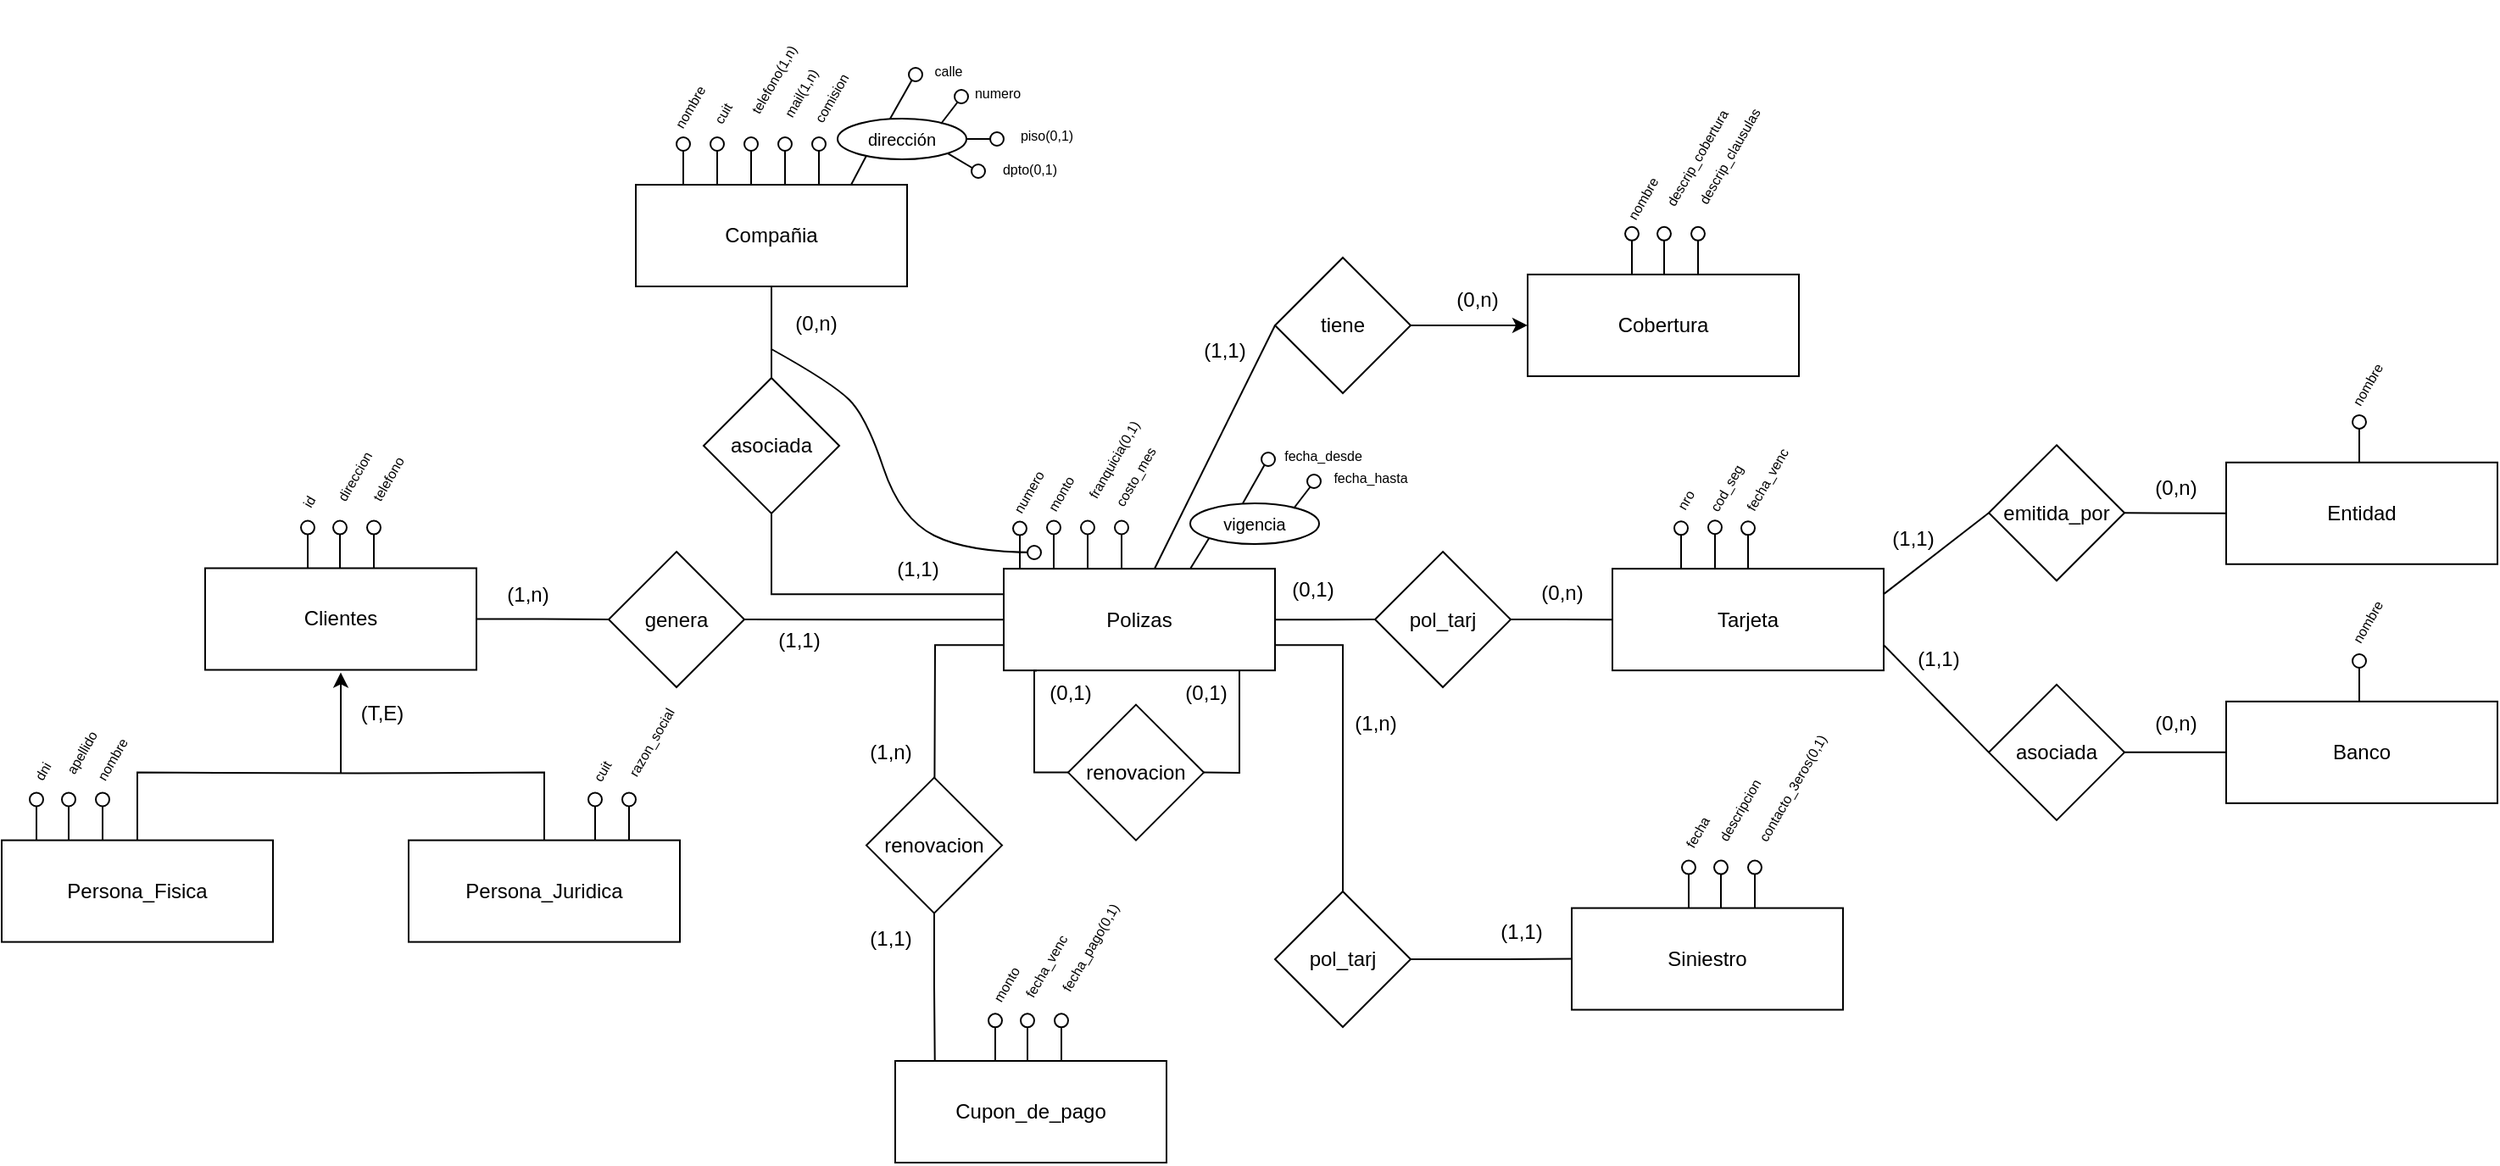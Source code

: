 <mxfile version="26.1.1">
  <diagram name="Page-1" id="GqUmpZvGIh4dHvEs5y8a">
    <mxGraphModel dx="-881" dy="455" grid="1" gridSize="10" guides="1" tooltips="1" connect="1" arrows="1" fold="1" page="1" pageScale="1" pageWidth="850" pageHeight="1100" math="0" shadow="0">
      <root>
        <mxCell id="0" />
        <mxCell id="1" parent="0" />
        <mxCell id="Q4PtB8VEEmsm6MJClJGm-413" style="edgeStyle=orthogonalEdgeStyle;rounded=0;orthogonalLoop=1;jettySize=auto;html=1;entryX=0.5;entryY=0;entryDx=0;entryDy=0;endArrow=none;startFill=0;" edge="1" parent="1" source="Q4PtB8VEEmsm6MJClJGm-177" target="Q4PtB8VEEmsm6MJClJGm-412">
          <mxGeometry relative="1" as="geometry" />
        </mxCell>
        <mxCell id="Q4PtB8VEEmsm6MJClJGm-177" value="Compañia" style="rounded=0;whiteSpace=wrap;html=1;" vertex="1" parent="1">
          <mxGeometry x="2304" y="253.0" width="160" height="60" as="geometry" />
        </mxCell>
        <mxCell id="Q4PtB8VEEmsm6MJClJGm-481" style="edgeStyle=orthogonalEdgeStyle;rounded=0;orthogonalLoop=1;jettySize=auto;html=1;entryX=0;entryY=0.5;entryDx=0;entryDy=0;endArrow=none;startFill=0;" edge="1" parent="1" source="Q4PtB8VEEmsm6MJClJGm-178" target="Q4PtB8VEEmsm6MJClJGm-479">
          <mxGeometry relative="1" as="geometry" />
        </mxCell>
        <mxCell id="Q4PtB8VEEmsm6MJClJGm-178" value="Clientes" style="rounded=0;whiteSpace=wrap;html=1;" vertex="1" parent="1">
          <mxGeometry x="2050" y="479.26" width="160" height="60" as="geometry" />
        </mxCell>
        <mxCell id="Q4PtB8VEEmsm6MJClJGm-410" style="edgeStyle=orthogonalEdgeStyle;rounded=0;orthogonalLoop=1;jettySize=auto;html=1;entryX=0;entryY=0.5;entryDx=0;entryDy=0;endArrow=none;startFill=0;" edge="1" parent="1" source="Q4PtB8VEEmsm6MJClJGm-179" target="Q4PtB8VEEmsm6MJClJGm-397">
          <mxGeometry relative="1" as="geometry" />
        </mxCell>
        <mxCell id="Q4PtB8VEEmsm6MJClJGm-411" style="edgeStyle=orthogonalEdgeStyle;rounded=0;orthogonalLoop=1;jettySize=auto;html=1;exitX=0;exitY=0.25;exitDx=0;exitDy=0;entryX=0.5;entryY=1;entryDx=0;entryDy=0;endArrow=none;startFill=0;" edge="1" parent="1" source="Q4PtB8VEEmsm6MJClJGm-179" target="Q4PtB8VEEmsm6MJClJGm-412">
          <mxGeometry relative="1" as="geometry">
            <mxPoint x="2380" y="495" as="targetPoint" />
          </mxGeometry>
        </mxCell>
        <mxCell id="Q4PtB8VEEmsm6MJClJGm-441" style="edgeStyle=orthogonalEdgeStyle;rounded=0;orthogonalLoop=1;jettySize=auto;html=1;exitX=0;exitY=0.75;exitDx=0;exitDy=0;endArrow=none;endFill=1;startFill=0;" edge="1" parent="1" source="Q4PtB8VEEmsm6MJClJGm-179">
          <mxGeometry relative="1" as="geometry">
            <mxPoint x="2480" y="660" as="targetPoint" />
          </mxGeometry>
        </mxCell>
        <mxCell id="Q4PtB8VEEmsm6MJClJGm-475" style="edgeStyle=orthogonalEdgeStyle;rounded=0;orthogonalLoop=1;jettySize=auto;html=1;exitX=1;exitY=0.75;exitDx=0;exitDy=0;entryX=0.5;entryY=0;entryDx=0;entryDy=0;endArrow=none;startFill=0;" edge="1" parent="1" source="Q4PtB8VEEmsm6MJClJGm-179" target="Q4PtB8VEEmsm6MJClJGm-472">
          <mxGeometry relative="1" as="geometry" />
        </mxCell>
        <mxCell id="Q4PtB8VEEmsm6MJClJGm-480" style="edgeStyle=orthogonalEdgeStyle;rounded=0;orthogonalLoop=1;jettySize=auto;html=1;entryX=1;entryY=0.5;entryDx=0;entryDy=0;endArrow=none;startFill=0;" edge="1" parent="1" source="Q4PtB8VEEmsm6MJClJGm-179" target="Q4PtB8VEEmsm6MJClJGm-479">
          <mxGeometry relative="1" as="geometry" />
        </mxCell>
        <mxCell id="Q4PtB8VEEmsm6MJClJGm-179" value="Polizas" style="rounded=0;whiteSpace=wrap;html=1;" vertex="1" parent="1">
          <mxGeometry x="2521" y="479.58" width="160" height="60" as="geometry" />
        </mxCell>
        <mxCell id="Q4PtB8VEEmsm6MJClJGm-181" value="" style="group" vertex="1" connectable="0" parent="1">
          <mxGeometry x="2328" y="225.002" width="8" height="28" as="geometry" />
        </mxCell>
        <mxCell id="Q4PtB8VEEmsm6MJClJGm-182" value="" style="ellipse;whiteSpace=wrap;html=1;aspect=fixed;fillColor=light-dark(#FFFFFF,#FFFFFF);" vertex="1" parent="Q4PtB8VEEmsm6MJClJGm-181">
          <mxGeometry width="8" height="8" as="geometry" />
        </mxCell>
        <mxCell id="Q4PtB8VEEmsm6MJClJGm-183" style="edgeStyle=orthogonalEdgeStyle;rounded=0;orthogonalLoop=1;jettySize=auto;html=1;endArrow=none;startFill=0;" edge="1" parent="Q4PtB8VEEmsm6MJClJGm-181">
          <mxGeometry relative="1" as="geometry">
            <mxPoint x="4" y="28" as="targetPoint" />
            <mxPoint x="4" y="8" as="sourcePoint" />
          </mxGeometry>
        </mxCell>
        <mxCell id="Q4PtB8VEEmsm6MJClJGm-184" value="&lt;font style=&quot;font-size: 8px;&quot;&gt;nombre&lt;/font&gt;" style="text;html=1;align=center;verticalAlign=middle;resizable=0;points=[];autosize=1;strokeColor=none;fillColor=none;rotation=-60;" vertex="1" parent="1">
          <mxGeometry x="2310" y="192.002" width="50" height="30" as="geometry" />
        </mxCell>
        <mxCell id="Q4PtB8VEEmsm6MJClJGm-185" value="" style="group" vertex="1" connectable="0" parent="1">
          <mxGeometry x="2348" y="225.002" width="8" height="28" as="geometry" />
        </mxCell>
        <mxCell id="Q4PtB8VEEmsm6MJClJGm-186" value="" style="ellipse;whiteSpace=wrap;html=1;aspect=fixed;" vertex="1" parent="Q4PtB8VEEmsm6MJClJGm-185">
          <mxGeometry width="8" height="8" as="geometry" />
        </mxCell>
        <mxCell id="Q4PtB8VEEmsm6MJClJGm-187" style="edgeStyle=orthogonalEdgeStyle;rounded=0;orthogonalLoop=1;jettySize=auto;html=1;endArrow=none;startFill=0;" edge="1" parent="Q4PtB8VEEmsm6MJClJGm-185">
          <mxGeometry relative="1" as="geometry">
            <mxPoint x="4" y="28" as="targetPoint" />
            <mxPoint x="4" y="8" as="sourcePoint" />
          </mxGeometry>
        </mxCell>
        <mxCell id="Q4PtB8VEEmsm6MJClJGm-188" value="&lt;font style=&quot;font-size: 8px;&quot;&gt;cuit&lt;/font&gt;" style="text;html=1;align=center;verticalAlign=middle;resizable=0;points=[];autosize=1;strokeColor=none;fillColor=none;rotation=-60;" vertex="1" parent="1">
          <mxGeometry x="2334" y="195.542" width="40" height="30" as="geometry" />
        </mxCell>
        <mxCell id="Q4PtB8VEEmsm6MJClJGm-193" value="" style="group" vertex="1" connectable="0" parent="1">
          <mxGeometry x="2368" y="225.002" width="8" height="28" as="geometry" />
        </mxCell>
        <mxCell id="Q4PtB8VEEmsm6MJClJGm-194" value="" style="ellipse;whiteSpace=wrap;html=1;aspect=fixed;" vertex="1" parent="Q4PtB8VEEmsm6MJClJGm-193">
          <mxGeometry width="8" height="8" as="geometry" />
        </mxCell>
        <mxCell id="Q4PtB8VEEmsm6MJClJGm-195" style="edgeStyle=orthogonalEdgeStyle;rounded=0;orthogonalLoop=1;jettySize=auto;html=1;endArrow=none;startFill=0;" edge="1" parent="Q4PtB8VEEmsm6MJClJGm-193">
          <mxGeometry relative="1" as="geometry">
            <mxPoint x="4" y="28" as="targetPoint" />
            <mxPoint x="4" y="8" as="sourcePoint" />
          </mxGeometry>
        </mxCell>
        <mxCell id="Q4PtB8VEEmsm6MJClJGm-196" value="&lt;font style=&quot;font-size: 8px;&quot;&gt;telefono(1,n)&lt;/font&gt;" style="text;html=1;align=center;verticalAlign=middle;resizable=0;points=[];autosize=1;strokeColor=none;fillColor=none;rotation=-60;" vertex="1" parent="1">
          <mxGeometry x="2339" y="175.542" width="90" height="30" as="geometry" />
        </mxCell>
        <mxCell id="Q4PtB8VEEmsm6MJClJGm-197" value="" style="group" vertex="1" connectable="0" parent="1">
          <mxGeometry x="2388" y="225.002" width="8" height="28" as="geometry" />
        </mxCell>
        <mxCell id="Q4PtB8VEEmsm6MJClJGm-198" value="" style="ellipse;whiteSpace=wrap;html=1;aspect=fixed;" vertex="1" parent="Q4PtB8VEEmsm6MJClJGm-197">
          <mxGeometry width="8" height="8" as="geometry" />
        </mxCell>
        <mxCell id="Q4PtB8VEEmsm6MJClJGm-199" style="edgeStyle=orthogonalEdgeStyle;rounded=0;orthogonalLoop=1;jettySize=auto;html=1;endArrow=none;startFill=0;" edge="1" parent="Q4PtB8VEEmsm6MJClJGm-197">
          <mxGeometry relative="1" as="geometry">
            <mxPoint x="4" y="28" as="targetPoint" />
            <mxPoint x="4" y="8" as="sourcePoint" />
          </mxGeometry>
        </mxCell>
        <mxCell id="Q4PtB8VEEmsm6MJClJGm-200" value="&lt;font style=&quot;font-size: 8px;&quot;&gt;mail(1,n)&lt;/font&gt;" style="text;html=1;align=center;verticalAlign=middle;resizable=0;points=[];autosize=1;strokeColor=none;fillColor=none;rotation=-60;" vertex="1" parent="1">
          <mxGeometry x="2365" y="183.542" width="70" height="30" as="geometry" />
        </mxCell>
        <mxCell id="Q4PtB8VEEmsm6MJClJGm-201" value="" style="group" vertex="1" connectable="0" parent="1">
          <mxGeometry x="2408" y="225.002" width="8" height="28" as="geometry" />
        </mxCell>
        <mxCell id="Q4PtB8VEEmsm6MJClJGm-202" value="" style="ellipse;whiteSpace=wrap;html=1;aspect=fixed;" vertex="1" parent="Q4PtB8VEEmsm6MJClJGm-201">
          <mxGeometry width="8" height="8" as="geometry" />
        </mxCell>
        <mxCell id="Q4PtB8VEEmsm6MJClJGm-203" style="edgeStyle=orthogonalEdgeStyle;rounded=0;orthogonalLoop=1;jettySize=auto;html=1;endArrow=none;startFill=0;" edge="1" parent="Q4PtB8VEEmsm6MJClJGm-201">
          <mxGeometry relative="1" as="geometry">
            <mxPoint x="4" y="28" as="targetPoint" />
            <mxPoint x="4" y="8" as="sourcePoint" />
          </mxGeometry>
        </mxCell>
        <mxCell id="Q4PtB8VEEmsm6MJClJGm-204" value="&lt;font style=&quot;font-size: 8px;&quot;&gt;comision&lt;/font&gt;" style="text;html=1;align=center;verticalAlign=middle;resizable=0;points=[];autosize=1;strokeColor=none;fillColor=none;rotation=-60;" vertex="1" parent="1">
          <mxGeometry x="2388" y="186.542" width="60" height="30" as="geometry" />
        </mxCell>
        <mxCell id="Q4PtB8VEEmsm6MJClJGm-209" value="" style="group" vertex="1" connectable="0" parent="1">
          <mxGeometry x="2106.5" y="451.262" width="8" height="28" as="geometry" />
        </mxCell>
        <mxCell id="Q4PtB8VEEmsm6MJClJGm-210" value="" style="ellipse;whiteSpace=wrap;html=1;aspect=fixed;fillColor=light-dark(#FFFFFF,#FFFFFF);" vertex="1" parent="Q4PtB8VEEmsm6MJClJGm-209">
          <mxGeometry width="8" height="8" as="geometry" />
        </mxCell>
        <mxCell id="Q4PtB8VEEmsm6MJClJGm-211" style="edgeStyle=orthogonalEdgeStyle;rounded=0;orthogonalLoop=1;jettySize=auto;html=1;endArrow=none;startFill=0;" edge="1" parent="Q4PtB8VEEmsm6MJClJGm-209">
          <mxGeometry relative="1" as="geometry">
            <mxPoint x="4" y="28" as="targetPoint" />
            <mxPoint x="4" y="8" as="sourcePoint" />
          </mxGeometry>
        </mxCell>
        <mxCell id="Q4PtB8VEEmsm6MJClJGm-212" value="&lt;font style=&quot;font-size: 8px;&quot;&gt;id&lt;/font&gt;" style="text;html=1;align=center;verticalAlign=middle;resizable=0;points=[];autosize=1;strokeColor=none;fillColor=none;rotation=-60;" vertex="1" parent="1">
          <mxGeometry x="2095" y="424.802" width="30" height="30" as="geometry" />
        </mxCell>
        <mxCell id="Q4PtB8VEEmsm6MJClJGm-213" value="" style="group" vertex="1" connectable="0" parent="1">
          <mxGeometry x="2125.5" y="451.262" width="8" height="28" as="geometry" />
        </mxCell>
        <mxCell id="Q4PtB8VEEmsm6MJClJGm-214" value="" style="ellipse;whiteSpace=wrap;html=1;aspect=fixed;" vertex="1" parent="Q4PtB8VEEmsm6MJClJGm-213">
          <mxGeometry width="8" height="8" as="geometry" />
        </mxCell>
        <mxCell id="Q4PtB8VEEmsm6MJClJGm-215" style="edgeStyle=orthogonalEdgeStyle;rounded=0;orthogonalLoop=1;jettySize=auto;html=1;endArrow=none;startFill=0;" edge="1" parent="Q4PtB8VEEmsm6MJClJGm-213">
          <mxGeometry relative="1" as="geometry">
            <mxPoint x="4" y="28" as="targetPoint" />
            <mxPoint x="4" y="8" as="sourcePoint" />
          </mxGeometry>
        </mxCell>
        <mxCell id="Q4PtB8VEEmsm6MJClJGm-216" value="&lt;font style=&quot;font-size: 8px;&quot;&gt;direccion&lt;/font&gt;" style="text;html=1;align=center;verticalAlign=middle;resizable=0;points=[];autosize=1;strokeColor=none;fillColor=none;rotation=-60;" vertex="1" parent="1">
          <mxGeometry x="2102" y="409.802" width="70" height="30" as="geometry" />
        </mxCell>
        <mxCell id="Q4PtB8VEEmsm6MJClJGm-217" value="" style="group" vertex="1" connectable="0" parent="1">
          <mxGeometry x="2145.5" y="451.262" width="8" height="28" as="geometry" />
        </mxCell>
        <mxCell id="Q4PtB8VEEmsm6MJClJGm-218" value="" style="ellipse;whiteSpace=wrap;html=1;aspect=fixed;" vertex="1" parent="Q4PtB8VEEmsm6MJClJGm-217">
          <mxGeometry width="8" height="8" as="geometry" />
        </mxCell>
        <mxCell id="Q4PtB8VEEmsm6MJClJGm-219" style="edgeStyle=orthogonalEdgeStyle;rounded=0;orthogonalLoop=1;jettySize=auto;html=1;endArrow=none;startFill=0;" edge="1" parent="Q4PtB8VEEmsm6MJClJGm-217">
          <mxGeometry relative="1" as="geometry">
            <mxPoint x="4" y="28" as="targetPoint" />
            <mxPoint x="4" y="8" as="sourcePoint" />
          </mxGeometry>
        </mxCell>
        <mxCell id="Q4PtB8VEEmsm6MJClJGm-220" value="&lt;font style=&quot;font-size: 8px;&quot;&gt;telefono&lt;/font&gt;" style="text;html=1;align=center;verticalAlign=middle;resizable=0;points=[];autosize=1;strokeColor=none;fillColor=none;rotation=-60;" vertex="1" parent="1">
          <mxGeometry x="2126.5" y="411.802" width="60" height="30" as="geometry" />
        </mxCell>
        <mxCell id="Q4PtB8VEEmsm6MJClJGm-233" value="Persona_Fisica" style="rounded=0;whiteSpace=wrap;html=1;" vertex="1" parent="1">
          <mxGeometry x="1930" y="639.8" width="160" height="60" as="geometry" />
        </mxCell>
        <mxCell id="Q4PtB8VEEmsm6MJClJGm-234" value="Persona_Juridica" style="rounded=0;whiteSpace=wrap;html=1;" vertex="1" parent="1">
          <mxGeometry x="2170" y="639.8" width="160" height="60" as="geometry" />
        </mxCell>
        <mxCell id="Q4PtB8VEEmsm6MJClJGm-235" value="" style="endArrow=none;startArrow=none;html=1;rounded=0;exitX=0.5;exitY=0;exitDx=0;exitDy=0;startFill=0;" edge="1" parent="1" source="Q4PtB8VEEmsm6MJClJGm-233">
          <mxGeometry width="50" height="50" relative="1" as="geometry">
            <mxPoint x="2020" y="638.8" as="sourcePoint" />
            <mxPoint x="2250" y="639.8" as="targetPoint" />
            <Array as="points">
              <mxPoint x="2010" y="599.8" />
              <mxPoint x="2140" y="600.26" />
              <mxPoint x="2250" y="599.8" />
            </Array>
          </mxGeometry>
        </mxCell>
        <mxCell id="Q4PtB8VEEmsm6MJClJGm-236" value="" style="endArrow=classic;html=1;rounded=0;entryX=0.5;entryY=1;entryDx=0;entryDy=0;endFill=1;" edge="1" parent="1">
          <mxGeometry width="50" height="50" relative="1" as="geometry">
            <mxPoint x="2130" y="600.26" as="sourcePoint" />
            <mxPoint x="2130" y="540.8" as="targetPoint" />
          </mxGeometry>
        </mxCell>
        <mxCell id="Q4PtB8VEEmsm6MJClJGm-237" value="(T,E)" style="text;html=1;align=center;verticalAlign=middle;resizable=0;points=[];autosize=1;strokeColor=none;fillColor=none;" vertex="1" parent="1">
          <mxGeometry x="2124" y="550.26" width="60" height="30" as="geometry" />
        </mxCell>
        <mxCell id="Q4PtB8VEEmsm6MJClJGm-238" value="" style="group" vertex="1" connectable="0" parent="1">
          <mxGeometry x="1946.5" y="611.722" width="8" height="28" as="geometry" />
        </mxCell>
        <mxCell id="Q4PtB8VEEmsm6MJClJGm-239" value="" style="ellipse;whiteSpace=wrap;html=1;aspect=fixed;fillColor=light-dark(#FFFFFF,transparent);" vertex="1" parent="Q4PtB8VEEmsm6MJClJGm-238">
          <mxGeometry width="8" height="8" as="geometry" />
        </mxCell>
        <mxCell id="Q4PtB8VEEmsm6MJClJGm-240" style="edgeStyle=orthogonalEdgeStyle;rounded=0;orthogonalLoop=1;jettySize=auto;html=1;endArrow=none;startFill=0;" edge="1" parent="Q4PtB8VEEmsm6MJClJGm-238">
          <mxGeometry relative="1" as="geometry">
            <mxPoint x="4" y="28" as="targetPoint" />
            <mxPoint x="4" y="8" as="sourcePoint" />
          </mxGeometry>
        </mxCell>
        <mxCell id="Q4PtB8VEEmsm6MJClJGm-241" value="&lt;font style=&quot;font-size: 8px;&quot;&gt;dni&lt;/font&gt;" style="text;html=1;align=center;verticalAlign=middle;resizable=0;points=[];autosize=1;strokeColor=none;fillColor=none;rotation=-60;" vertex="1" parent="1">
          <mxGeometry x="1933" y="583.802" width="40" height="30" as="geometry" />
        </mxCell>
        <mxCell id="Q4PtB8VEEmsm6MJClJGm-242" value="" style="group" vertex="1" connectable="0" parent="1">
          <mxGeometry x="1965.5" y="611.722" width="8" height="28" as="geometry" />
        </mxCell>
        <mxCell id="Q4PtB8VEEmsm6MJClJGm-243" value="" style="ellipse;whiteSpace=wrap;html=1;aspect=fixed;" vertex="1" parent="Q4PtB8VEEmsm6MJClJGm-242">
          <mxGeometry width="8" height="8" as="geometry" />
        </mxCell>
        <mxCell id="Q4PtB8VEEmsm6MJClJGm-244" style="edgeStyle=orthogonalEdgeStyle;rounded=0;orthogonalLoop=1;jettySize=auto;html=1;endArrow=none;startFill=0;" edge="1" parent="Q4PtB8VEEmsm6MJClJGm-242">
          <mxGeometry relative="1" as="geometry">
            <mxPoint x="4" y="28" as="targetPoint" />
            <mxPoint x="4" y="8" as="sourcePoint" />
          </mxGeometry>
        </mxCell>
        <mxCell id="Q4PtB8VEEmsm6MJClJGm-245" value="&lt;font style=&quot;font-size: 8px;&quot;&gt;apellido&lt;/font&gt;" style="text;html=1;align=center;verticalAlign=middle;resizable=0;points=[];autosize=1;strokeColor=none;fillColor=none;rotation=-60;" vertex="1" parent="1">
          <mxGeometry x="1946" y="572.802" width="60" height="30" as="geometry" />
        </mxCell>
        <mxCell id="Q4PtB8VEEmsm6MJClJGm-246" value="" style="group" vertex="1" connectable="0" parent="1">
          <mxGeometry x="1985.5" y="611.722" width="8" height="28" as="geometry" />
        </mxCell>
        <mxCell id="Q4PtB8VEEmsm6MJClJGm-247" value="" style="ellipse;whiteSpace=wrap;html=1;aspect=fixed;" vertex="1" parent="Q4PtB8VEEmsm6MJClJGm-246">
          <mxGeometry width="8" height="8" as="geometry" />
        </mxCell>
        <mxCell id="Q4PtB8VEEmsm6MJClJGm-248" style="edgeStyle=orthogonalEdgeStyle;rounded=0;orthogonalLoop=1;jettySize=auto;html=1;endArrow=none;startFill=0;" edge="1" parent="Q4PtB8VEEmsm6MJClJGm-246">
          <mxGeometry relative="1" as="geometry">
            <mxPoint x="4" y="28" as="targetPoint" />
            <mxPoint x="4" y="8" as="sourcePoint" />
          </mxGeometry>
        </mxCell>
        <mxCell id="Q4PtB8VEEmsm6MJClJGm-249" value="&lt;font style=&quot;font-size: 8px;&quot;&gt;nombre&lt;/font&gt;" style="text;html=1;align=center;verticalAlign=middle;resizable=0;points=[];autosize=1;strokeColor=none;fillColor=none;rotation=-60;" vertex="1" parent="1">
          <mxGeometry x="1969" y="576.802" width="50" height="30" as="geometry" />
        </mxCell>
        <mxCell id="Q4PtB8VEEmsm6MJClJGm-250" value="" style="group" vertex="1" connectable="0" parent="1">
          <mxGeometry x="2276" y="611.722" width="8" height="28" as="geometry" />
        </mxCell>
        <mxCell id="Q4PtB8VEEmsm6MJClJGm-251" value="" style="ellipse;whiteSpace=wrap;html=1;aspect=fixed;fillColor=light-dark(#FFFFFF,transparent);" vertex="1" parent="Q4PtB8VEEmsm6MJClJGm-250">
          <mxGeometry width="8" height="8" as="geometry" />
        </mxCell>
        <mxCell id="Q4PtB8VEEmsm6MJClJGm-252" style="edgeStyle=orthogonalEdgeStyle;rounded=0;orthogonalLoop=1;jettySize=auto;html=1;endArrow=none;startFill=0;" edge="1" parent="Q4PtB8VEEmsm6MJClJGm-250">
          <mxGeometry relative="1" as="geometry">
            <mxPoint x="4" y="28" as="targetPoint" />
            <mxPoint x="4" y="8" as="sourcePoint" />
          </mxGeometry>
        </mxCell>
        <mxCell id="Q4PtB8VEEmsm6MJClJGm-253" value="&lt;font style=&quot;font-size: 8px;&quot;&gt;cuit&lt;/font&gt;" style="text;html=1;align=center;verticalAlign=middle;resizable=0;points=[];autosize=1;strokeColor=none;fillColor=none;rotation=-60;" vertex="1" parent="1">
          <mxGeometry x="2263" y="583.802" width="40" height="30" as="geometry" />
        </mxCell>
        <mxCell id="Q4PtB8VEEmsm6MJClJGm-254" value="" style="group" vertex="1" connectable="0" parent="1">
          <mxGeometry x="2296" y="611.722" width="8" height="28" as="geometry" />
        </mxCell>
        <mxCell id="Q4PtB8VEEmsm6MJClJGm-255" value="" style="ellipse;whiteSpace=wrap;html=1;aspect=fixed;" vertex="1" parent="Q4PtB8VEEmsm6MJClJGm-254">
          <mxGeometry width="8" height="8" as="geometry" />
        </mxCell>
        <mxCell id="Q4PtB8VEEmsm6MJClJGm-256" style="edgeStyle=orthogonalEdgeStyle;rounded=0;orthogonalLoop=1;jettySize=auto;html=1;endArrow=none;startFill=0;" edge="1" parent="Q4PtB8VEEmsm6MJClJGm-254">
          <mxGeometry relative="1" as="geometry">
            <mxPoint x="4" y="28" as="targetPoint" />
            <mxPoint x="4" y="8" as="sourcePoint" />
          </mxGeometry>
        </mxCell>
        <mxCell id="Q4PtB8VEEmsm6MJClJGm-257" value="&lt;font style=&quot;font-size: 8px;&quot;&gt;razon_social&lt;/font&gt;" style="text;html=1;align=center;verticalAlign=middle;resizable=0;points=[];autosize=1;strokeColor=none;fillColor=none;rotation=-60;" vertex="1" parent="1">
          <mxGeometry x="2272" y="566.802" width="80" height="30" as="geometry" />
        </mxCell>
        <mxCell id="Q4PtB8VEEmsm6MJClJGm-262" value="" style="endArrow=none;html=1;rounded=0;" edge="1" parent="1">
          <mxGeometry width="50" height="50" relative="1" as="geometry">
            <mxPoint x="2431" y="253.0" as="sourcePoint" />
            <mxPoint x="2441" y="233.96" as="targetPoint" />
          </mxGeometry>
        </mxCell>
        <mxCell id="Q4PtB8VEEmsm6MJClJGm-263" value="&lt;font style=&quot;font-size: 10px;&quot;&gt;dirección&lt;/font&gt;" style="ellipse;whiteSpace=wrap;html=1;" vertex="1" parent="1">
          <mxGeometry x="2423" y="214.0" width="76" height="24" as="geometry" />
        </mxCell>
        <mxCell id="Q4PtB8VEEmsm6MJClJGm-264" value="" style="endArrow=none;html=1;rounded=0;exitX=0.75;exitY=0;exitDx=0;exitDy=0;" edge="1" parent="1">
          <mxGeometry width="50" height="50" relative="1" as="geometry">
            <mxPoint x="2454" y="214.0" as="sourcePoint" />
            <mxPoint x="2467" y="191.0" as="targetPoint" />
          </mxGeometry>
        </mxCell>
        <mxCell id="Q4PtB8VEEmsm6MJClJGm-265" value="" style="endArrow=none;html=1;rounded=0;exitX=0.75;exitY=0;exitDx=0;exitDy=0;" edge="1" parent="1">
          <mxGeometry width="50" height="50" relative="1" as="geometry">
            <mxPoint x="2484" y="217.0" as="sourcePoint" />
            <mxPoint x="2494" y="204.0" as="targetPoint" />
          </mxGeometry>
        </mxCell>
        <mxCell id="Q4PtB8VEEmsm6MJClJGm-266" value="" style="endArrow=none;html=1;rounded=0;exitX=1;exitY=0.5;exitDx=0;exitDy=0;" edge="1" parent="1" source="Q4PtB8VEEmsm6MJClJGm-263">
          <mxGeometry width="50" height="50" relative="1" as="geometry">
            <mxPoint x="2499" y="238.0" as="sourcePoint" />
            <mxPoint x="2514" y="226.0" as="targetPoint" />
          </mxGeometry>
        </mxCell>
        <mxCell id="Q4PtB8VEEmsm6MJClJGm-267" value="" style="endArrow=none;html=1;rounded=0;entryX=1;entryY=1;entryDx=0;entryDy=0;" edge="1" parent="1" target="Q4PtB8VEEmsm6MJClJGm-263">
          <mxGeometry width="50" height="50" relative="1" as="geometry">
            <mxPoint x="2504" y="244.0" as="sourcePoint" />
            <mxPoint x="2494" y="224.0" as="targetPoint" />
          </mxGeometry>
        </mxCell>
        <mxCell id="Q4PtB8VEEmsm6MJClJGm-268" value="" style="group" vertex="1" connectable="0" parent="1">
          <mxGeometry x="2465" y="184.002" width="8" height="28" as="geometry" />
        </mxCell>
        <mxCell id="Q4PtB8VEEmsm6MJClJGm-269" value="" style="ellipse;whiteSpace=wrap;html=1;aspect=fixed;" vertex="1" parent="Q4PtB8VEEmsm6MJClJGm-268">
          <mxGeometry width="8" height="8" as="geometry" />
        </mxCell>
        <mxCell id="Q4PtB8VEEmsm6MJClJGm-270" value="" style="group" vertex="1" connectable="0" parent="1">
          <mxGeometry x="2492" y="197.002" width="8" height="28" as="geometry" />
        </mxCell>
        <mxCell id="Q4PtB8VEEmsm6MJClJGm-271" value="" style="ellipse;whiteSpace=wrap;html=1;aspect=fixed;" vertex="1" parent="Q4PtB8VEEmsm6MJClJGm-270">
          <mxGeometry width="8" height="8" as="geometry" />
        </mxCell>
        <mxCell id="Q4PtB8VEEmsm6MJClJGm-272" value="" style="group" vertex="1" connectable="0" parent="1">
          <mxGeometry x="2513" y="222.002" width="8" height="28" as="geometry" />
        </mxCell>
        <mxCell id="Q4PtB8VEEmsm6MJClJGm-273" value="" style="ellipse;whiteSpace=wrap;html=1;aspect=fixed;" vertex="1" parent="Q4PtB8VEEmsm6MJClJGm-272">
          <mxGeometry width="8" height="8" as="geometry" />
        </mxCell>
        <mxCell id="Q4PtB8VEEmsm6MJClJGm-274" value="" style="group" vertex="1" connectable="0" parent="1">
          <mxGeometry x="2502" y="241.002" width="8" height="28" as="geometry" />
        </mxCell>
        <mxCell id="Q4PtB8VEEmsm6MJClJGm-275" value="" style="ellipse;whiteSpace=wrap;html=1;aspect=fixed;" vertex="1" parent="Q4PtB8VEEmsm6MJClJGm-274">
          <mxGeometry width="8" height="8" as="geometry" />
        </mxCell>
        <mxCell id="Q4PtB8VEEmsm6MJClJGm-276" value="&lt;font style=&quot;font-size: 8px;&quot;&gt;calle&lt;/font&gt;" style="text;html=1;align=center;verticalAlign=middle;resizable=0;points=[];autosize=1;strokeColor=none;fillColor=none;rotation=0;" vertex="1" parent="1">
          <mxGeometry x="2463" y="170.002" width="50" height="30" as="geometry" />
        </mxCell>
        <mxCell id="Q4PtB8VEEmsm6MJClJGm-277" value="&lt;font style=&quot;font-size: 8px;&quot;&gt;numero&lt;/font&gt;" style="text;html=1;align=center;verticalAlign=middle;resizable=0;points=[];autosize=1;strokeColor=none;fillColor=none;rotation=0;" vertex="1" parent="1">
          <mxGeometry x="2492" y="183.002" width="50" height="30" as="geometry" />
        </mxCell>
        <mxCell id="Q4PtB8VEEmsm6MJClJGm-278" value="&lt;font style=&quot;font-size: 8px;&quot;&gt;piso(0,1)&lt;/font&gt;" style="text;html=1;align=center;verticalAlign=middle;resizable=0;points=[];autosize=1;strokeColor=none;fillColor=none;rotation=0;" vertex="1" parent="1">
          <mxGeometry x="2511" y="208.002" width="70" height="30" as="geometry" />
        </mxCell>
        <mxCell id="Q4PtB8VEEmsm6MJClJGm-279" value="&lt;font style=&quot;font-size: 8px;&quot;&gt;dpto(0,1)&lt;/font&gt;" style="text;html=1;align=center;verticalAlign=middle;resizable=0;points=[];autosize=1;strokeColor=none;fillColor=none;rotation=0;" vertex="1" parent="1">
          <mxGeometry x="2501" y="227.802" width="70" height="30" as="geometry" />
        </mxCell>
        <mxCell id="Q4PtB8VEEmsm6MJClJGm-280" value="" style="group" vertex="1" connectable="0" parent="1">
          <mxGeometry x="2526.5" y="451.792" width="8" height="28" as="geometry" />
        </mxCell>
        <mxCell id="Q4PtB8VEEmsm6MJClJGm-281" value="" style="ellipse;whiteSpace=wrap;html=1;aspect=fixed;fillColor=light-dark(#FFFFFF,#FFFFFF);" vertex="1" parent="Q4PtB8VEEmsm6MJClJGm-280">
          <mxGeometry width="8" height="8" as="geometry" />
        </mxCell>
        <mxCell id="Q4PtB8VEEmsm6MJClJGm-282" style="edgeStyle=orthogonalEdgeStyle;rounded=0;orthogonalLoop=1;jettySize=auto;html=1;endArrow=none;startFill=0;" edge="1" parent="Q4PtB8VEEmsm6MJClJGm-280">
          <mxGeometry relative="1" as="geometry">
            <mxPoint x="4" y="28" as="targetPoint" />
            <mxPoint x="4" y="8" as="sourcePoint" />
          </mxGeometry>
        </mxCell>
        <mxCell id="Q4PtB8VEEmsm6MJClJGm-283" value="&lt;font style=&quot;font-size: 8px;&quot;&gt;numero&lt;/font&gt;" style="text;html=1;align=center;verticalAlign=middle;resizable=0;points=[];autosize=1;strokeColor=none;fillColor=none;rotation=-60;" vertex="1" parent="1">
          <mxGeometry x="2510" y="419.332" width="50" height="30" as="geometry" />
        </mxCell>
        <mxCell id="Q4PtB8VEEmsm6MJClJGm-285" value="" style="group" vertex="1" connectable="0" parent="1">
          <mxGeometry x="2546.5" y="451.252" width="8" height="28" as="geometry" />
        </mxCell>
        <mxCell id="Q4PtB8VEEmsm6MJClJGm-286" value="" style="ellipse;whiteSpace=wrap;html=1;aspect=fixed;fillColor=light-dark(#FFFFFF,transparent);" vertex="1" parent="Q4PtB8VEEmsm6MJClJGm-285">
          <mxGeometry width="8" height="8" as="geometry" />
        </mxCell>
        <mxCell id="Q4PtB8VEEmsm6MJClJGm-287" style="edgeStyle=orthogonalEdgeStyle;rounded=0;orthogonalLoop=1;jettySize=auto;html=1;endArrow=none;startFill=0;" edge="1" parent="Q4PtB8VEEmsm6MJClJGm-285">
          <mxGeometry relative="1" as="geometry">
            <mxPoint x="4" y="28" as="targetPoint" />
            <mxPoint x="4" y="8" as="sourcePoint" />
          </mxGeometry>
        </mxCell>
        <mxCell id="Q4PtB8VEEmsm6MJClJGm-288" value="&lt;font style=&quot;font-size: 8px;&quot;&gt;monto&lt;/font&gt;" style="text;html=1;align=center;verticalAlign=middle;resizable=0;points=[];autosize=1;strokeColor=none;fillColor=none;rotation=-60;" vertex="1" parent="1">
          <mxGeometry x="2529" y="420.332" width="50" height="30" as="geometry" />
        </mxCell>
        <mxCell id="Q4PtB8VEEmsm6MJClJGm-289" value="" style="group" vertex="1" connectable="0" parent="1">
          <mxGeometry x="2566.5" y="451.252" width="8" height="28" as="geometry" />
        </mxCell>
        <mxCell id="Q4PtB8VEEmsm6MJClJGm-290" value="" style="ellipse;whiteSpace=wrap;html=1;aspect=fixed;" vertex="1" parent="Q4PtB8VEEmsm6MJClJGm-289">
          <mxGeometry width="8" height="8" as="geometry" />
        </mxCell>
        <mxCell id="Q4PtB8VEEmsm6MJClJGm-291" style="edgeStyle=orthogonalEdgeStyle;rounded=0;orthogonalLoop=1;jettySize=auto;html=1;endArrow=none;startFill=0;" edge="1" parent="Q4PtB8VEEmsm6MJClJGm-289">
          <mxGeometry relative="1" as="geometry">
            <mxPoint x="4" y="28" as="targetPoint" />
            <mxPoint x="4" y="8" as="sourcePoint" />
          </mxGeometry>
        </mxCell>
        <mxCell id="Q4PtB8VEEmsm6MJClJGm-293" value="" style="group" vertex="1" connectable="0" parent="1">
          <mxGeometry x="2586.5" y="451.252" width="8" height="28" as="geometry" />
        </mxCell>
        <mxCell id="Q4PtB8VEEmsm6MJClJGm-294" value="" style="ellipse;whiteSpace=wrap;html=1;aspect=fixed;" vertex="1" parent="Q4PtB8VEEmsm6MJClJGm-293">
          <mxGeometry width="8" height="8" as="geometry" />
        </mxCell>
        <mxCell id="Q4PtB8VEEmsm6MJClJGm-295" style="edgeStyle=orthogonalEdgeStyle;rounded=0;orthogonalLoop=1;jettySize=auto;html=1;endArrow=none;startFill=0;" edge="1" parent="Q4PtB8VEEmsm6MJClJGm-293">
          <mxGeometry relative="1" as="geometry">
            <mxPoint x="4" y="28" as="targetPoint" />
            <mxPoint x="4" y="8" as="sourcePoint" />
          </mxGeometry>
        </mxCell>
        <mxCell id="Q4PtB8VEEmsm6MJClJGm-296" value="&lt;font style=&quot;font-size: 8px;&quot;&gt;franquicia(0,1)&lt;/font&gt;" style="text;html=1;align=center;verticalAlign=middle;resizable=0;points=[];autosize=1;strokeColor=none;fillColor=none;rotation=-60;" vertex="1" parent="1">
          <mxGeometry x="2535" y="400.122" width="100" height="30" as="geometry" />
        </mxCell>
        <mxCell id="Q4PtB8VEEmsm6MJClJGm-299" value="" style="endArrow=none;html=1;rounded=0;entryX=0;entryY=1;entryDx=0;entryDy=0;" edge="1" parent="1" target="Q4PtB8VEEmsm6MJClJGm-300">
          <mxGeometry width="50" height="50" relative="1" as="geometry">
            <mxPoint x="2631" y="479.62" as="sourcePoint" />
            <mxPoint x="2644" y="463.023" as="targetPoint" />
          </mxGeometry>
        </mxCell>
        <mxCell id="Q4PtB8VEEmsm6MJClJGm-300" value="&lt;font style=&quot;font-size: 10px;&quot;&gt;vigencia&lt;/font&gt;" style="ellipse;whiteSpace=wrap;html=1;" vertex="1" parent="1">
          <mxGeometry x="2631" y="441.0" width="76" height="24" as="geometry" />
        </mxCell>
        <mxCell id="Q4PtB8VEEmsm6MJClJGm-301" value="" style="endArrow=none;html=1;rounded=0;exitX=0.75;exitY=0;exitDx=0;exitDy=0;" edge="1" parent="1">
          <mxGeometry width="50" height="50" relative="1" as="geometry">
            <mxPoint x="2662" y="441.0" as="sourcePoint" />
            <mxPoint x="2675" y="418.0" as="targetPoint" />
          </mxGeometry>
        </mxCell>
        <mxCell id="Q4PtB8VEEmsm6MJClJGm-302" value="" style="endArrow=none;html=1;rounded=0;exitX=0.75;exitY=0;exitDx=0;exitDy=0;" edge="1" parent="1">
          <mxGeometry width="50" height="50" relative="1" as="geometry">
            <mxPoint x="2692" y="444.0" as="sourcePoint" />
            <mxPoint x="2702" y="431.0" as="targetPoint" />
          </mxGeometry>
        </mxCell>
        <mxCell id="Q4PtB8VEEmsm6MJClJGm-305" value="" style="group" vertex="1" connectable="0" parent="1">
          <mxGeometry x="2673" y="411.002" width="8" height="28" as="geometry" />
        </mxCell>
        <mxCell id="Q4PtB8VEEmsm6MJClJGm-306" value="" style="ellipse;whiteSpace=wrap;html=1;aspect=fixed;" vertex="1" parent="Q4PtB8VEEmsm6MJClJGm-305">
          <mxGeometry width="8" height="8" as="geometry" />
        </mxCell>
        <mxCell id="Q4PtB8VEEmsm6MJClJGm-307" value="" style="group" vertex="1" connectable="0" parent="1">
          <mxGeometry x="2700" y="424.002" width="8" height="28" as="geometry" />
        </mxCell>
        <mxCell id="Q4PtB8VEEmsm6MJClJGm-308" value="" style="ellipse;whiteSpace=wrap;html=1;aspect=fixed;" vertex="1" parent="Q4PtB8VEEmsm6MJClJGm-307">
          <mxGeometry width="8" height="8" as="geometry" />
        </mxCell>
        <mxCell id="Q4PtB8VEEmsm6MJClJGm-313" value="&lt;font style=&quot;font-size: 8px;&quot;&gt;fecha_desde&lt;/font&gt;" style="text;html=1;align=center;verticalAlign=middle;resizable=0;points=[];autosize=1;strokeColor=none;fillColor=none;rotation=0;" vertex="1" parent="1">
          <mxGeometry x="2669" y="397.002" width="80" height="30" as="geometry" />
        </mxCell>
        <mxCell id="Q4PtB8VEEmsm6MJClJGm-314" value="&lt;font style=&quot;font-size: 8px;&quot;&gt;fecha_hasta&lt;/font&gt;" style="text;html=1;align=center;verticalAlign=middle;resizable=0;points=[];autosize=1;strokeColor=none;fillColor=none;rotation=0;" vertex="1" parent="1">
          <mxGeometry x="2697" y="410.002" width="80" height="30" as="geometry" />
        </mxCell>
        <mxCell id="Q4PtB8VEEmsm6MJClJGm-317" value="&lt;font style=&quot;font-size: 8px;&quot;&gt;costo_mes&lt;/font&gt;" style="text;html=1;align=center;verticalAlign=middle;resizable=0;points=[];autosize=1;strokeColor=none;fillColor=none;rotation=-60;" vertex="1" parent="1">
          <mxGeometry x="2563" y="410.332" width="70" height="30" as="geometry" />
        </mxCell>
        <mxCell id="Q4PtB8VEEmsm6MJClJGm-330" value="Tarjeta" style="rounded=0;whiteSpace=wrap;html=1;" vertex="1" parent="1">
          <mxGeometry x="2880" y="479.58" width="160" height="60" as="geometry" />
        </mxCell>
        <mxCell id="Q4PtB8VEEmsm6MJClJGm-331" value="" style="group" vertex="1" connectable="0" parent="1">
          <mxGeometry x="2916.5" y="451.662" width="8" height="28" as="geometry" />
        </mxCell>
        <mxCell id="Q4PtB8VEEmsm6MJClJGm-332" value="" style="ellipse;whiteSpace=wrap;html=1;aspect=fixed;fillColor=light-dark(#FFFFFF,#FFFFFF);" vertex="1" parent="Q4PtB8VEEmsm6MJClJGm-331">
          <mxGeometry width="8" height="8" as="geometry" />
        </mxCell>
        <mxCell id="Q4PtB8VEEmsm6MJClJGm-333" style="edgeStyle=orthogonalEdgeStyle;rounded=0;orthogonalLoop=1;jettySize=auto;html=1;endArrow=none;startFill=0;" edge="1" parent="Q4PtB8VEEmsm6MJClJGm-331">
          <mxGeometry relative="1" as="geometry">
            <mxPoint x="4" y="28" as="targetPoint" />
            <mxPoint x="4" y="8" as="sourcePoint" />
          </mxGeometry>
        </mxCell>
        <mxCell id="Q4PtB8VEEmsm6MJClJGm-334" value="&lt;font style=&quot;font-size: 8px;&quot;&gt;nro&lt;/font&gt;" style="text;html=1;align=center;verticalAlign=middle;resizable=0;points=[];autosize=1;strokeColor=none;fillColor=none;rotation=-60;" vertex="1" parent="1">
          <mxGeometry x="2902" y="423.742" width="40" height="30" as="geometry" />
        </mxCell>
        <mxCell id="Q4PtB8VEEmsm6MJClJGm-335" value="" style="group" vertex="1" connectable="0" parent="1">
          <mxGeometry x="2936.5" y="451.122" width="8" height="28" as="geometry" />
        </mxCell>
        <mxCell id="Q4PtB8VEEmsm6MJClJGm-336" value="" style="ellipse;whiteSpace=wrap;html=1;aspect=fixed;fillColor=light-dark(#FFFFFF,transparent);" vertex="1" parent="Q4PtB8VEEmsm6MJClJGm-335">
          <mxGeometry width="8" height="8" as="geometry" />
        </mxCell>
        <mxCell id="Q4PtB8VEEmsm6MJClJGm-337" style="edgeStyle=orthogonalEdgeStyle;rounded=0;orthogonalLoop=1;jettySize=auto;html=1;endArrow=none;startFill=0;" edge="1" parent="Q4PtB8VEEmsm6MJClJGm-335">
          <mxGeometry relative="1" as="geometry">
            <mxPoint x="4" y="28" as="targetPoint" />
            <mxPoint x="4" y="8" as="sourcePoint" />
          </mxGeometry>
        </mxCell>
        <mxCell id="Q4PtB8VEEmsm6MJClJGm-338" value="&lt;font style=&quot;font-size: 8px;&quot;&gt;cod_seg&lt;/font&gt;" style="text;html=1;align=center;verticalAlign=middle;resizable=0;points=[];autosize=1;strokeColor=none;fillColor=none;rotation=-60;" vertex="1" parent="1">
          <mxGeometry x="2916" y="416.742" width="60" height="30" as="geometry" />
        </mxCell>
        <mxCell id="Q4PtB8VEEmsm6MJClJGm-343" value="" style="group" vertex="1" connectable="0" parent="1">
          <mxGeometry x="2956" y="451.662" width="8" height="28" as="geometry" />
        </mxCell>
        <mxCell id="Q4PtB8VEEmsm6MJClJGm-344" value="" style="ellipse;whiteSpace=wrap;html=1;aspect=fixed;fillColor=light-dark(#FFFFFF,transparent);" vertex="1" parent="Q4PtB8VEEmsm6MJClJGm-343">
          <mxGeometry width="8" height="8" as="geometry" />
        </mxCell>
        <mxCell id="Q4PtB8VEEmsm6MJClJGm-345" style="edgeStyle=orthogonalEdgeStyle;rounded=0;orthogonalLoop=1;jettySize=auto;html=1;endArrow=none;startFill=0;" edge="1" parent="Q4PtB8VEEmsm6MJClJGm-343">
          <mxGeometry relative="1" as="geometry">
            <mxPoint x="4" y="28" as="targetPoint" />
            <mxPoint x="4" y="8" as="sourcePoint" />
          </mxGeometry>
        </mxCell>
        <mxCell id="Q4PtB8VEEmsm6MJClJGm-346" value="&lt;font style=&quot;font-size: 8px;&quot;&gt;fecha_venc&lt;/font&gt;" style="text;html=1;align=center;verticalAlign=middle;resizable=0;points=[];autosize=1;strokeColor=none;fillColor=none;rotation=-60;" vertex="1" parent="1">
          <mxGeometry x="2935" y="411.662" width="70" height="30" as="geometry" />
        </mxCell>
        <mxCell id="Q4PtB8VEEmsm6MJClJGm-348" value="Entidad" style="rounded=0;whiteSpace=wrap;html=1;" vertex="1" parent="1">
          <mxGeometry x="3242" y="416.88" width="160" height="60" as="geometry" />
        </mxCell>
        <mxCell id="Q4PtB8VEEmsm6MJClJGm-349" value="" style="group" vertex="1" connectable="0" parent="1">
          <mxGeometry x="3316.5" y="388.962" width="8" height="28" as="geometry" />
        </mxCell>
        <mxCell id="Q4PtB8VEEmsm6MJClJGm-350" value="" style="ellipse;whiteSpace=wrap;html=1;aspect=fixed;fillColor=light-dark(#FFFFFF,#FFFFFF);" vertex="1" parent="Q4PtB8VEEmsm6MJClJGm-349">
          <mxGeometry width="8" height="8" as="geometry" />
        </mxCell>
        <mxCell id="Q4PtB8VEEmsm6MJClJGm-351" style="edgeStyle=orthogonalEdgeStyle;rounded=0;orthogonalLoop=1;jettySize=auto;html=1;endArrow=none;startFill=0;" edge="1" parent="Q4PtB8VEEmsm6MJClJGm-349">
          <mxGeometry relative="1" as="geometry">
            <mxPoint x="4" y="28" as="targetPoint" />
            <mxPoint x="4" y="8" as="sourcePoint" />
          </mxGeometry>
        </mxCell>
        <mxCell id="Q4PtB8VEEmsm6MJClJGm-352" value="&lt;font style=&quot;font-size: 8px;&quot;&gt;nombre&lt;/font&gt;" style="text;html=1;align=center;verticalAlign=middle;resizable=0;points=[];autosize=1;strokeColor=none;fillColor=none;rotation=-60;" vertex="1" parent="1">
          <mxGeometry x="3299" y="355.662" width="50" height="30" as="geometry" />
        </mxCell>
        <mxCell id="Q4PtB8VEEmsm6MJClJGm-374" value="Banco" style="rounded=0;whiteSpace=wrap;html=1;" vertex="1" parent="1">
          <mxGeometry x="3242" y="557.92" width="160" height="60" as="geometry" />
        </mxCell>
        <mxCell id="Q4PtB8VEEmsm6MJClJGm-375" value="" style="group" vertex="1" connectable="0" parent="1">
          <mxGeometry x="3316.5" y="530.002" width="8" height="28" as="geometry" />
        </mxCell>
        <mxCell id="Q4PtB8VEEmsm6MJClJGm-376" value="" style="ellipse;whiteSpace=wrap;html=1;aspect=fixed;fillColor=light-dark(#FFFFFF,#FFFFFF);" vertex="1" parent="Q4PtB8VEEmsm6MJClJGm-375">
          <mxGeometry width="8" height="8" as="geometry" />
        </mxCell>
        <mxCell id="Q4PtB8VEEmsm6MJClJGm-377" style="edgeStyle=orthogonalEdgeStyle;rounded=0;orthogonalLoop=1;jettySize=auto;html=1;endArrow=none;startFill=0;" edge="1" parent="Q4PtB8VEEmsm6MJClJGm-375">
          <mxGeometry relative="1" as="geometry">
            <mxPoint x="4" y="28" as="targetPoint" />
            <mxPoint x="4" y="8" as="sourcePoint" />
          </mxGeometry>
        </mxCell>
        <mxCell id="Q4PtB8VEEmsm6MJClJGm-378" value="&lt;font style=&quot;font-size: 8px;&quot;&gt;nombre&lt;/font&gt;" style="text;html=1;align=center;verticalAlign=middle;resizable=0;points=[];autosize=1;strokeColor=none;fillColor=none;rotation=-60;" vertex="1" parent="1">
          <mxGeometry x="3299" y="495.542" width="50" height="30" as="geometry" />
        </mxCell>
        <mxCell id="Q4PtB8VEEmsm6MJClJGm-387" value="emitida_por" style="rhombus;whiteSpace=wrap;html=1;" vertex="1" parent="1">
          <mxGeometry x="3102" y="406.66" width="80" height="80" as="geometry" />
        </mxCell>
        <mxCell id="Q4PtB8VEEmsm6MJClJGm-388" value="asociada" style="rhombus;whiteSpace=wrap;html=1;" vertex="1" parent="1">
          <mxGeometry x="3102" y="547.92" width="80" height="80" as="geometry" />
        </mxCell>
        <mxCell id="Q4PtB8VEEmsm6MJClJGm-389" value="" style="endArrow=none;html=1;rounded=0;exitX=1;exitY=0.25;exitDx=0;exitDy=0;entryX=0;entryY=0.5;entryDx=0;entryDy=0;" edge="1" parent="1" source="Q4PtB8VEEmsm6MJClJGm-330" target="Q4PtB8VEEmsm6MJClJGm-387">
          <mxGeometry width="50" height="50" relative="1" as="geometry">
            <mxPoint x="3132" y="529.66" as="sourcePoint" />
            <mxPoint x="3182" y="479.66" as="targetPoint" />
          </mxGeometry>
        </mxCell>
        <mxCell id="Q4PtB8VEEmsm6MJClJGm-390" value="" style="endArrow=none;html=1;rounded=0;exitX=1;exitY=0.75;exitDx=0;exitDy=0;entryX=0;entryY=0.5;entryDx=0;entryDy=0;" edge="1" parent="1" source="Q4PtB8VEEmsm6MJClJGm-330" target="Q4PtB8VEEmsm6MJClJGm-388">
          <mxGeometry width="50" height="50" relative="1" as="geometry">
            <mxPoint x="3132" y="529.66" as="sourcePoint" />
            <mxPoint x="3182" y="479.66" as="targetPoint" />
          </mxGeometry>
        </mxCell>
        <mxCell id="Q4PtB8VEEmsm6MJClJGm-391" value="" style="endArrow=none;html=1;rounded=0;exitX=1;exitY=0.5;exitDx=0;exitDy=0;entryX=0;entryY=0.5;entryDx=0;entryDy=0;" edge="1" parent="1" source="Q4PtB8VEEmsm6MJClJGm-387" target="Q4PtB8VEEmsm6MJClJGm-348">
          <mxGeometry width="50" height="50" relative="1" as="geometry">
            <mxPoint x="3132" y="529.66" as="sourcePoint" />
            <mxPoint x="3182" y="479.66" as="targetPoint" />
          </mxGeometry>
        </mxCell>
        <mxCell id="Q4PtB8VEEmsm6MJClJGm-392" value="" style="endArrow=none;html=1;rounded=0;exitX=1;exitY=0.5;exitDx=0;exitDy=0;entryX=0;entryY=0.5;entryDx=0;entryDy=0;" edge="1" parent="1" source="Q4PtB8VEEmsm6MJClJGm-388" target="Q4PtB8VEEmsm6MJClJGm-374">
          <mxGeometry width="50" height="50" relative="1" as="geometry">
            <mxPoint x="3152" y="589.66" as="sourcePoint" />
            <mxPoint x="3202" y="539.66" as="targetPoint" />
          </mxGeometry>
        </mxCell>
        <mxCell id="Q4PtB8VEEmsm6MJClJGm-393" value="(1,1)" style="text;html=1;align=center;verticalAlign=middle;resizable=0;points=[];autosize=1;strokeColor=none;fillColor=none;" vertex="1" parent="1">
          <mxGeometry x="3027" y="446.66" width="60" height="30" as="geometry" />
        </mxCell>
        <mxCell id="Q4PtB8VEEmsm6MJClJGm-394" value="(1,1)" style="text;html=1;align=center;verticalAlign=middle;resizable=0;points=[];autosize=1;strokeColor=none;fillColor=none;" vertex="1" parent="1">
          <mxGeometry x="3042" y="517.92" width="60" height="30" as="geometry" />
        </mxCell>
        <mxCell id="Q4PtB8VEEmsm6MJClJGm-395" value="(0,n)" style="text;html=1;align=center;verticalAlign=middle;resizable=0;points=[];autosize=1;strokeColor=none;fillColor=none;" vertex="1" parent="1">
          <mxGeometry x="3182" y="416.96" width="60" height="30" as="geometry" />
        </mxCell>
        <mxCell id="Q4PtB8VEEmsm6MJClJGm-396" value="(0,n)" style="text;html=1;align=center;verticalAlign=middle;resizable=0;points=[];autosize=1;strokeColor=none;fillColor=none;" vertex="1" parent="1">
          <mxGeometry x="3182" y="556.12" width="60" height="30" as="geometry" />
        </mxCell>
        <mxCell id="Q4PtB8VEEmsm6MJClJGm-398" style="edgeStyle=orthogonalEdgeStyle;rounded=0;orthogonalLoop=1;jettySize=auto;html=1;entryX=0;entryY=0.5;entryDx=0;entryDy=0;endArrow=none;startFill=0;" edge="1" parent="1" source="Q4PtB8VEEmsm6MJClJGm-397" target="Q4PtB8VEEmsm6MJClJGm-330">
          <mxGeometry relative="1" as="geometry" />
        </mxCell>
        <mxCell id="Q4PtB8VEEmsm6MJClJGm-397" value="pol_tarj" style="rhombus;whiteSpace=wrap;html=1;" vertex="1" parent="1">
          <mxGeometry x="2740" y="469.54" width="80" height="80" as="geometry" />
        </mxCell>
        <mxCell id="Q4PtB8VEEmsm6MJClJGm-400" value="(0,1)" style="text;html=1;align=center;verticalAlign=middle;resizable=0;points=[];autosize=1;strokeColor=none;fillColor=none;" vertex="1" parent="1">
          <mxGeometry x="2673" y="476.66" width="60" height="30" as="geometry" />
        </mxCell>
        <mxCell id="Q4PtB8VEEmsm6MJClJGm-401" value="(0,n)" style="text;html=1;align=center;verticalAlign=middle;resizable=0;points=[];autosize=1;strokeColor=none;fillColor=none;" vertex="1" parent="1">
          <mxGeometry x="2820" y="479.12" width="60" height="30" as="geometry" />
        </mxCell>
        <mxCell id="Q4PtB8VEEmsm6MJClJGm-405" style="edgeStyle=orthogonalEdgeStyle;rounded=0;orthogonalLoop=1;jettySize=auto;html=1;endArrow=none;startFill=0;" edge="1" parent="1" source="Q4PtB8VEEmsm6MJClJGm-402">
          <mxGeometry relative="1" as="geometry">
            <mxPoint x="2540" y="540" as="targetPoint" />
          </mxGeometry>
        </mxCell>
        <mxCell id="Q4PtB8VEEmsm6MJClJGm-402" value="renovacion" style="rhombus;whiteSpace=wrap;html=1;" vertex="1" parent="1">
          <mxGeometry x="2559" y="559.8" width="80" height="80" as="geometry" />
        </mxCell>
        <mxCell id="Q4PtB8VEEmsm6MJClJGm-403" value="(0,1)" style="text;html=1;align=center;verticalAlign=middle;resizable=0;points=[];autosize=1;strokeColor=none;fillColor=none;" vertex="1" parent="1">
          <mxGeometry x="2610" y="538.0" width="60" height="30" as="geometry" />
        </mxCell>
        <mxCell id="Q4PtB8VEEmsm6MJClJGm-408" value="" style="endArrow=none;html=1;rounded=0;exitX=1;exitY=0.5;exitDx=0;exitDy=0;" edge="1" parent="1" source="Q4PtB8VEEmsm6MJClJGm-402">
          <mxGeometry width="50" height="50" relative="1" as="geometry">
            <mxPoint x="2639" y="601" as="sourcePoint" />
            <mxPoint x="2660" y="540" as="targetPoint" />
            <Array as="points">
              <mxPoint x="2660" y="600" />
            </Array>
          </mxGeometry>
        </mxCell>
        <mxCell id="Q4PtB8VEEmsm6MJClJGm-409" value="(0,1)" style="text;html=1;align=center;verticalAlign=middle;resizable=0;points=[];autosize=1;strokeColor=none;fillColor=none;" vertex="1" parent="1">
          <mxGeometry x="2530" y="538.0" width="60" height="30" as="geometry" />
        </mxCell>
        <mxCell id="Q4PtB8VEEmsm6MJClJGm-412" value="asociada" style="rhombus;whiteSpace=wrap;html=1;" vertex="1" parent="1">
          <mxGeometry x="2344" y="366.96" width="80" height="80" as="geometry" />
        </mxCell>
        <mxCell id="Q4PtB8VEEmsm6MJClJGm-414" value="(0,n)" style="text;html=1;align=center;verticalAlign=middle;resizable=0;points=[];autosize=1;strokeColor=none;fillColor=none;" vertex="1" parent="1">
          <mxGeometry x="2380" y="320" width="60" height="30" as="geometry" />
        </mxCell>
        <mxCell id="Q4PtB8VEEmsm6MJClJGm-415" value="(1,1)" style="text;html=1;align=center;verticalAlign=middle;resizable=0;points=[];autosize=1;strokeColor=none;fillColor=none;" vertex="1" parent="1">
          <mxGeometry x="2440" y="465" width="60" height="30" as="geometry" />
        </mxCell>
        <mxCell id="Q4PtB8VEEmsm6MJClJGm-417" value="" style="curved=1;endArrow=none;html=1;rounded=0;startFill=0;" edge="1" parent="1">
          <mxGeometry width="50" height="50" relative="1" as="geometry">
            <mxPoint x="2384" y="350" as="sourcePoint" />
            <mxPoint x="2540" y="470" as="targetPoint" />
            <Array as="points">
              <mxPoint x="2420" y="370" />
              <mxPoint x="2440" y="390" />
              <mxPoint x="2460" y="450" />
              <mxPoint x="2500" y="470" />
            </Array>
          </mxGeometry>
        </mxCell>
        <mxCell id="Q4PtB8VEEmsm6MJClJGm-418" value="" style="group" vertex="1" connectable="0" parent="1">
          <mxGeometry x="2535" y="466.002" width="8" height="28" as="geometry" />
        </mxCell>
        <mxCell id="Q4PtB8VEEmsm6MJClJGm-419" value="" style="ellipse;whiteSpace=wrap;html=1;aspect=fixed;fillColor=light-dark(#FFFFFF,#FFFFFF);" vertex="1" parent="Q4PtB8VEEmsm6MJClJGm-418">
          <mxGeometry width="8" height="8" as="geometry" />
        </mxCell>
        <mxCell id="Q4PtB8VEEmsm6MJClJGm-421" value="" style="endArrow=none;html=1;rounded=0;entryX=0;entryY=0.5;entryDx=0;entryDy=0;" edge="1" parent="1" target="Q4PtB8VEEmsm6MJClJGm-422">
          <mxGeometry width="50" height="50" relative="1" as="geometry">
            <mxPoint x="2610" y="479.5" as="sourcePoint" />
            <mxPoint x="2640" y="380" as="targetPoint" />
          </mxGeometry>
        </mxCell>
        <mxCell id="Q4PtB8VEEmsm6MJClJGm-438" style="edgeStyle=orthogonalEdgeStyle;rounded=0;orthogonalLoop=1;jettySize=auto;html=1;entryX=0;entryY=0.5;entryDx=0;entryDy=0;" edge="1" parent="1" source="Q4PtB8VEEmsm6MJClJGm-422" target="Q4PtB8VEEmsm6MJClJGm-423">
          <mxGeometry relative="1" as="geometry" />
        </mxCell>
        <mxCell id="Q4PtB8VEEmsm6MJClJGm-422" value="tiene" style="rhombus;whiteSpace=wrap;html=1;" vertex="1" parent="1">
          <mxGeometry x="2681" y="296" width="80" height="80" as="geometry" />
        </mxCell>
        <mxCell id="Q4PtB8VEEmsm6MJClJGm-423" value="Cobertura" style="rounded=0;whiteSpace=wrap;html=1;" vertex="1" parent="1">
          <mxGeometry x="2830" y="305.96" width="160" height="60" as="geometry" />
        </mxCell>
        <mxCell id="Q4PtB8VEEmsm6MJClJGm-425" value="" style="group" vertex="1" connectable="0" parent="1">
          <mxGeometry x="2887.5" y="277.922" width="8" height="28" as="geometry" />
        </mxCell>
        <mxCell id="Q4PtB8VEEmsm6MJClJGm-426" value="" style="ellipse;whiteSpace=wrap;html=1;aspect=fixed;fillColor=light-dark(#FFFFFF,transparent);" vertex="1" parent="Q4PtB8VEEmsm6MJClJGm-425">
          <mxGeometry width="8" height="8" as="geometry" />
        </mxCell>
        <mxCell id="Q4PtB8VEEmsm6MJClJGm-427" style="edgeStyle=orthogonalEdgeStyle;rounded=0;orthogonalLoop=1;jettySize=auto;html=1;endArrow=none;startFill=0;" edge="1" parent="Q4PtB8VEEmsm6MJClJGm-425">
          <mxGeometry relative="1" as="geometry">
            <mxPoint x="4" y="28" as="targetPoint" />
            <mxPoint x="4" y="8" as="sourcePoint" />
          </mxGeometry>
        </mxCell>
        <mxCell id="Q4PtB8VEEmsm6MJClJGm-428" value="&lt;font style=&quot;font-size: 8px;&quot;&gt;nombre&lt;/font&gt;" style="text;html=1;align=center;verticalAlign=middle;resizable=0;points=[];autosize=1;strokeColor=none;fillColor=none;rotation=-60;" vertex="1" parent="1">
          <mxGeometry x="2872" y="246.002" width="50" height="30" as="geometry" />
        </mxCell>
        <mxCell id="Q4PtB8VEEmsm6MJClJGm-429" value="" style="group" vertex="1" connectable="0" parent="1">
          <mxGeometry x="2906.5" y="277.922" width="8" height="28" as="geometry" />
        </mxCell>
        <mxCell id="Q4PtB8VEEmsm6MJClJGm-430" value="" style="ellipse;whiteSpace=wrap;html=1;aspect=fixed;" vertex="1" parent="Q4PtB8VEEmsm6MJClJGm-429">
          <mxGeometry width="8" height="8" as="geometry" />
        </mxCell>
        <mxCell id="Q4PtB8VEEmsm6MJClJGm-431" style="edgeStyle=orthogonalEdgeStyle;rounded=0;orthogonalLoop=1;jettySize=auto;html=1;endArrow=none;startFill=0;" edge="1" parent="Q4PtB8VEEmsm6MJClJGm-429">
          <mxGeometry relative="1" as="geometry">
            <mxPoint x="4" y="28" as="targetPoint" />
            <mxPoint x="4" y="8" as="sourcePoint" />
          </mxGeometry>
        </mxCell>
        <mxCell id="Q4PtB8VEEmsm6MJClJGm-432" value="&lt;font style=&quot;font-size: 8px;&quot;&gt;descrip_cobertura&lt;/font&gt;" style="text;html=1;align=center;verticalAlign=middle;resizable=0;points=[];autosize=1;strokeColor=none;fillColor=none;rotation=-60;" vertex="1" parent="1">
          <mxGeometry x="2874" y="222.002" width="110" height="30" as="geometry" />
        </mxCell>
        <mxCell id="Q4PtB8VEEmsm6MJClJGm-433" value="" style="group" vertex="1" connectable="0" parent="1">
          <mxGeometry x="2926.5" y="277.922" width="8" height="28" as="geometry" />
        </mxCell>
        <mxCell id="Q4PtB8VEEmsm6MJClJGm-434" value="" style="ellipse;whiteSpace=wrap;html=1;aspect=fixed;" vertex="1" parent="Q4PtB8VEEmsm6MJClJGm-433">
          <mxGeometry width="8" height="8" as="geometry" />
        </mxCell>
        <mxCell id="Q4PtB8VEEmsm6MJClJGm-435" style="edgeStyle=orthogonalEdgeStyle;rounded=0;orthogonalLoop=1;jettySize=auto;html=1;endArrow=none;startFill=0;" edge="1" parent="Q4PtB8VEEmsm6MJClJGm-433">
          <mxGeometry relative="1" as="geometry">
            <mxPoint x="4" y="28" as="targetPoint" />
            <mxPoint x="4" y="8" as="sourcePoint" />
          </mxGeometry>
        </mxCell>
        <mxCell id="Q4PtB8VEEmsm6MJClJGm-437" value="&lt;font style=&quot;font-size: 8px;&quot;&gt;descrip_clausulas&lt;/font&gt;" style="text;html=1;align=center;verticalAlign=middle;resizable=0;points=[];autosize=1;strokeColor=none;fillColor=none;rotation=-60;" vertex="1" parent="1">
          <mxGeometry x="2893" y="221.002" width="110" height="30" as="geometry" />
        </mxCell>
        <mxCell id="Q4PtB8VEEmsm6MJClJGm-439" value="(1,1)" style="text;html=1;align=center;verticalAlign=middle;resizable=0;points=[];autosize=1;strokeColor=none;fillColor=none;" vertex="1" parent="1">
          <mxGeometry x="2621" y="335.96" width="60" height="30" as="geometry" />
        </mxCell>
        <mxCell id="Q4PtB8VEEmsm6MJClJGm-440" value="(0,n)" style="text;html=1;align=center;verticalAlign=middle;resizable=0;points=[];autosize=1;strokeColor=none;fillColor=none;" vertex="1" parent="1">
          <mxGeometry x="2770" y="305.96" width="60" height="30" as="geometry" />
        </mxCell>
        <mxCell id="Q4PtB8VEEmsm6MJClJGm-442" value="renovacion" style="rhombus;whiteSpace=wrap;html=1;" vertex="1" parent="1">
          <mxGeometry x="2440" y="602.8" width="80" height="80" as="geometry" />
        </mxCell>
        <mxCell id="Q4PtB8VEEmsm6MJClJGm-444" value="Cupon_de_pago" style="rounded=0;whiteSpace=wrap;html=1;" vertex="1" parent="1">
          <mxGeometry x="2457" y="770.0" width="160" height="60" as="geometry" />
        </mxCell>
        <mxCell id="Q4PtB8VEEmsm6MJClJGm-445" value="" style="group" vertex="1" connectable="0" parent="1">
          <mxGeometry x="2512" y="742.182" width="8" height="28" as="geometry" />
        </mxCell>
        <mxCell id="Q4PtB8VEEmsm6MJClJGm-446" value="" style="ellipse;whiteSpace=wrap;html=1;aspect=fixed;fillColor=light-dark(#FFFFFF,transparent);" vertex="1" parent="Q4PtB8VEEmsm6MJClJGm-445">
          <mxGeometry width="8" height="8" as="geometry" />
        </mxCell>
        <mxCell id="Q4PtB8VEEmsm6MJClJGm-447" style="edgeStyle=orthogonalEdgeStyle;rounded=0;orthogonalLoop=1;jettySize=auto;html=1;endArrow=none;startFill=0;" edge="1" parent="Q4PtB8VEEmsm6MJClJGm-445">
          <mxGeometry relative="1" as="geometry">
            <mxPoint x="4" y="28" as="targetPoint" />
            <mxPoint x="4" y="8" as="sourcePoint" />
          </mxGeometry>
        </mxCell>
        <mxCell id="Q4PtB8VEEmsm6MJClJGm-448" value="&lt;font style=&quot;font-size: 8px;&quot;&gt;monto&lt;/font&gt;" style="text;html=1;align=center;verticalAlign=middle;resizable=0;points=[];autosize=1;strokeColor=none;fillColor=none;rotation=-60;" vertex="1" parent="1">
          <mxGeometry x="2496.5" y="710.262" width="50" height="30" as="geometry" />
        </mxCell>
        <mxCell id="Q4PtB8VEEmsm6MJClJGm-449" value="" style="group" vertex="1" connectable="0" parent="1">
          <mxGeometry x="2531" y="742.182" width="8" height="28" as="geometry" />
        </mxCell>
        <mxCell id="Q4PtB8VEEmsm6MJClJGm-450" value="" style="ellipse;whiteSpace=wrap;html=1;aspect=fixed;" vertex="1" parent="Q4PtB8VEEmsm6MJClJGm-449">
          <mxGeometry width="8" height="8" as="geometry" />
        </mxCell>
        <mxCell id="Q4PtB8VEEmsm6MJClJGm-451" style="edgeStyle=orthogonalEdgeStyle;rounded=0;orthogonalLoop=1;jettySize=auto;html=1;endArrow=none;startFill=0;" edge="1" parent="Q4PtB8VEEmsm6MJClJGm-449">
          <mxGeometry relative="1" as="geometry">
            <mxPoint x="4" y="28" as="targetPoint" />
            <mxPoint x="4" y="8" as="sourcePoint" />
          </mxGeometry>
        </mxCell>
        <mxCell id="Q4PtB8VEEmsm6MJClJGm-452" value="&lt;font style=&quot;font-size: 8px;&quot;&gt;fecha_venc&lt;/font&gt;" style="text;html=1;align=center;verticalAlign=middle;resizable=0;points=[];autosize=1;strokeColor=none;fillColor=none;rotation=-60;" vertex="1" parent="1">
          <mxGeometry x="2510" y="699.002" width="70" height="30" as="geometry" />
        </mxCell>
        <mxCell id="Q4PtB8VEEmsm6MJClJGm-453" value="" style="group" vertex="1" connectable="0" parent="1">
          <mxGeometry x="2551" y="742.182" width="8" height="28" as="geometry" />
        </mxCell>
        <mxCell id="Q4PtB8VEEmsm6MJClJGm-454" value="" style="ellipse;whiteSpace=wrap;html=1;aspect=fixed;" vertex="1" parent="Q4PtB8VEEmsm6MJClJGm-453">
          <mxGeometry width="8" height="8" as="geometry" />
        </mxCell>
        <mxCell id="Q4PtB8VEEmsm6MJClJGm-455" style="edgeStyle=orthogonalEdgeStyle;rounded=0;orthogonalLoop=1;jettySize=auto;html=1;endArrow=none;startFill=0;" edge="1" parent="Q4PtB8VEEmsm6MJClJGm-453">
          <mxGeometry relative="1" as="geometry">
            <mxPoint x="4" y="28" as="targetPoint" />
            <mxPoint x="4" y="8" as="sourcePoint" />
          </mxGeometry>
        </mxCell>
        <mxCell id="Q4PtB8VEEmsm6MJClJGm-456" value="&lt;font style=&quot;font-size: 8px;&quot;&gt;fecha_pago(0,1)&lt;/font&gt;" style="text;html=1;align=center;verticalAlign=middle;resizable=0;points=[];autosize=1;strokeColor=none;fillColor=none;rotation=-60;" vertex="1" parent="1">
          <mxGeometry x="2521" y="688.002" width="100" height="30" as="geometry" />
        </mxCell>
        <mxCell id="Q4PtB8VEEmsm6MJClJGm-457" value="(1,n)" style="text;html=1;align=center;verticalAlign=middle;resizable=0;points=[];autosize=1;strokeColor=none;fillColor=none;" vertex="1" parent="1">
          <mxGeometry x="2424" y="572.92" width="60" height="30" as="geometry" />
        </mxCell>
        <mxCell id="Q4PtB8VEEmsm6MJClJGm-458" value="(1,1)" style="text;html=1;align=center;verticalAlign=middle;resizable=0;points=[];autosize=1;strokeColor=none;fillColor=none;" vertex="1" parent="1">
          <mxGeometry x="2424" y="682.8" width="60" height="30" as="geometry" />
        </mxCell>
        <mxCell id="Q4PtB8VEEmsm6MJClJGm-459" value="&lt;div&gt;Siniestro&lt;/div&gt;" style="rounded=0;whiteSpace=wrap;html=1;" vertex="1" parent="1">
          <mxGeometry x="2856" y="679.8" width="160" height="60" as="geometry" />
        </mxCell>
        <mxCell id="Q4PtB8VEEmsm6MJClJGm-460" value="" style="group" vertex="1" connectable="0" parent="1">
          <mxGeometry x="2921" y="651.802" width="8" height="28" as="geometry" />
        </mxCell>
        <mxCell id="Q4PtB8VEEmsm6MJClJGm-461" value="" style="ellipse;whiteSpace=wrap;html=1;aspect=fixed;fillColor=light-dark(#FFFFFF,transparent);" vertex="1" parent="Q4PtB8VEEmsm6MJClJGm-460">
          <mxGeometry width="8" height="8" as="geometry" />
        </mxCell>
        <mxCell id="Q4PtB8VEEmsm6MJClJGm-462" style="edgeStyle=orthogonalEdgeStyle;rounded=0;orthogonalLoop=1;jettySize=auto;html=1;endArrow=none;startFill=0;" edge="1" parent="Q4PtB8VEEmsm6MJClJGm-460">
          <mxGeometry relative="1" as="geometry">
            <mxPoint x="4" y="28" as="targetPoint" />
            <mxPoint x="4" y="8" as="sourcePoint" />
          </mxGeometry>
        </mxCell>
        <mxCell id="Q4PtB8VEEmsm6MJClJGm-463" value="" style="group" vertex="1" connectable="0" parent="1">
          <mxGeometry x="2940" y="651.802" width="8" height="28" as="geometry" />
        </mxCell>
        <mxCell id="Q4PtB8VEEmsm6MJClJGm-464" value="" style="ellipse;whiteSpace=wrap;html=1;aspect=fixed;" vertex="1" parent="Q4PtB8VEEmsm6MJClJGm-463">
          <mxGeometry width="8" height="8" as="geometry" />
        </mxCell>
        <mxCell id="Q4PtB8VEEmsm6MJClJGm-465" style="edgeStyle=orthogonalEdgeStyle;rounded=0;orthogonalLoop=1;jettySize=auto;html=1;endArrow=none;startFill=0;" edge="1" parent="Q4PtB8VEEmsm6MJClJGm-463">
          <mxGeometry relative="1" as="geometry">
            <mxPoint x="4" y="28" as="targetPoint" />
            <mxPoint x="4" y="8" as="sourcePoint" />
          </mxGeometry>
        </mxCell>
        <mxCell id="Q4PtB8VEEmsm6MJClJGm-466" value="&lt;font style=&quot;font-size: 8px;&quot;&gt;descripcion&lt;/font&gt;" style="text;html=1;align=center;verticalAlign=middle;resizable=0;points=[];autosize=1;strokeColor=none;fillColor=none;rotation=-60;" vertex="1" parent="1">
          <mxGeometry x="2914" y="606.802" width="80" height="30" as="geometry" />
        </mxCell>
        <mxCell id="Q4PtB8VEEmsm6MJClJGm-467" value="" style="group" vertex="1" connectable="0" parent="1">
          <mxGeometry x="2960" y="651.802" width="8" height="28" as="geometry" />
        </mxCell>
        <mxCell id="Q4PtB8VEEmsm6MJClJGm-468" value="" style="ellipse;whiteSpace=wrap;html=1;aspect=fixed;" vertex="1" parent="Q4PtB8VEEmsm6MJClJGm-467">
          <mxGeometry width="8" height="8" as="geometry" />
        </mxCell>
        <mxCell id="Q4PtB8VEEmsm6MJClJGm-469" style="edgeStyle=orthogonalEdgeStyle;rounded=0;orthogonalLoop=1;jettySize=auto;html=1;endArrow=none;startFill=0;" edge="1" parent="Q4PtB8VEEmsm6MJClJGm-467">
          <mxGeometry relative="1" as="geometry">
            <mxPoint x="4" y="28" as="targetPoint" />
            <mxPoint x="4" y="8" as="sourcePoint" />
          </mxGeometry>
        </mxCell>
        <mxCell id="Q4PtB8VEEmsm6MJClJGm-470" value="&lt;font style=&quot;font-size: 8px;&quot;&gt;contacto_3eros(0,1)&lt;/font&gt;" style="text;html=1;align=center;verticalAlign=middle;resizable=0;points=[];autosize=1;strokeColor=none;fillColor=none;rotation=-60;" vertex="1" parent="1">
          <mxGeometry x="2930" y="593.802" width="110" height="30" as="geometry" />
        </mxCell>
        <mxCell id="Q4PtB8VEEmsm6MJClJGm-471" value="&lt;font style=&quot;font-size: 8px;&quot;&gt;fecha&lt;/font&gt;" style="text;html=1;align=center;verticalAlign=middle;resizable=0;points=[];autosize=1;strokeColor=none;fillColor=none;rotation=-60;" vertex="1" parent="1">
          <mxGeometry x="2904" y="619.802" width="50" height="30" as="geometry" />
        </mxCell>
        <mxCell id="Q4PtB8VEEmsm6MJClJGm-476" style="edgeStyle=orthogonalEdgeStyle;rounded=0;orthogonalLoop=1;jettySize=auto;html=1;entryX=0;entryY=0.5;entryDx=0;entryDy=0;endArrow=none;startFill=0;" edge="1" parent="1" source="Q4PtB8VEEmsm6MJClJGm-472" target="Q4PtB8VEEmsm6MJClJGm-459">
          <mxGeometry relative="1" as="geometry" />
        </mxCell>
        <mxCell id="Q4PtB8VEEmsm6MJClJGm-472" value="pol_tarj" style="rhombus;whiteSpace=wrap;html=1;" vertex="1" parent="1">
          <mxGeometry x="2681" y="670" width="80" height="80" as="geometry" />
        </mxCell>
        <mxCell id="Q4PtB8VEEmsm6MJClJGm-474" style="edgeStyle=orthogonalEdgeStyle;rounded=0;orthogonalLoop=1;jettySize=auto;html=1;entryX=0.146;entryY=0;entryDx=0;entryDy=0;entryPerimeter=0;endArrow=none;startFill=0;" edge="1" parent="1" source="Q4PtB8VEEmsm6MJClJGm-442" target="Q4PtB8VEEmsm6MJClJGm-444">
          <mxGeometry relative="1" as="geometry" />
        </mxCell>
        <mxCell id="Q4PtB8VEEmsm6MJClJGm-477" value="(1,n)" style="text;html=1;align=center;verticalAlign=middle;resizable=0;points=[];autosize=1;strokeColor=none;fillColor=none;" vertex="1" parent="1">
          <mxGeometry x="2710" y="556.12" width="60" height="30" as="geometry" />
        </mxCell>
        <mxCell id="Q4PtB8VEEmsm6MJClJGm-478" value="(1,1)" style="text;html=1;align=center;verticalAlign=middle;resizable=0;points=[];autosize=1;strokeColor=none;fillColor=none;" vertex="1" parent="1">
          <mxGeometry x="2796" y="678.8" width="60" height="30" as="geometry" />
        </mxCell>
        <mxCell id="Q4PtB8VEEmsm6MJClJGm-479" value="genera" style="rhombus;whiteSpace=wrap;html=1;" vertex="1" parent="1">
          <mxGeometry x="2288" y="469.54" width="80" height="80" as="geometry" />
        </mxCell>
        <mxCell id="Q4PtB8VEEmsm6MJClJGm-482" value="(1,n)" style="text;html=1;align=center;verticalAlign=middle;resizable=0;points=[];autosize=1;strokeColor=none;fillColor=none;" vertex="1" parent="1">
          <mxGeometry x="2210" y="479.79" width="60" height="30" as="geometry" />
        </mxCell>
        <mxCell id="Q4PtB8VEEmsm6MJClJGm-483" value="(1,1)" style="text;html=1;align=center;verticalAlign=middle;resizable=0;points=[];autosize=1;strokeColor=none;fillColor=none;" vertex="1" parent="1">
          <mxGeometry x="2370" y="506.66" width="60" height="30" as="geometry" />
        </mxCell>
      </root>
    </mxGraphModel>
  </diagram>
</mxfile>
